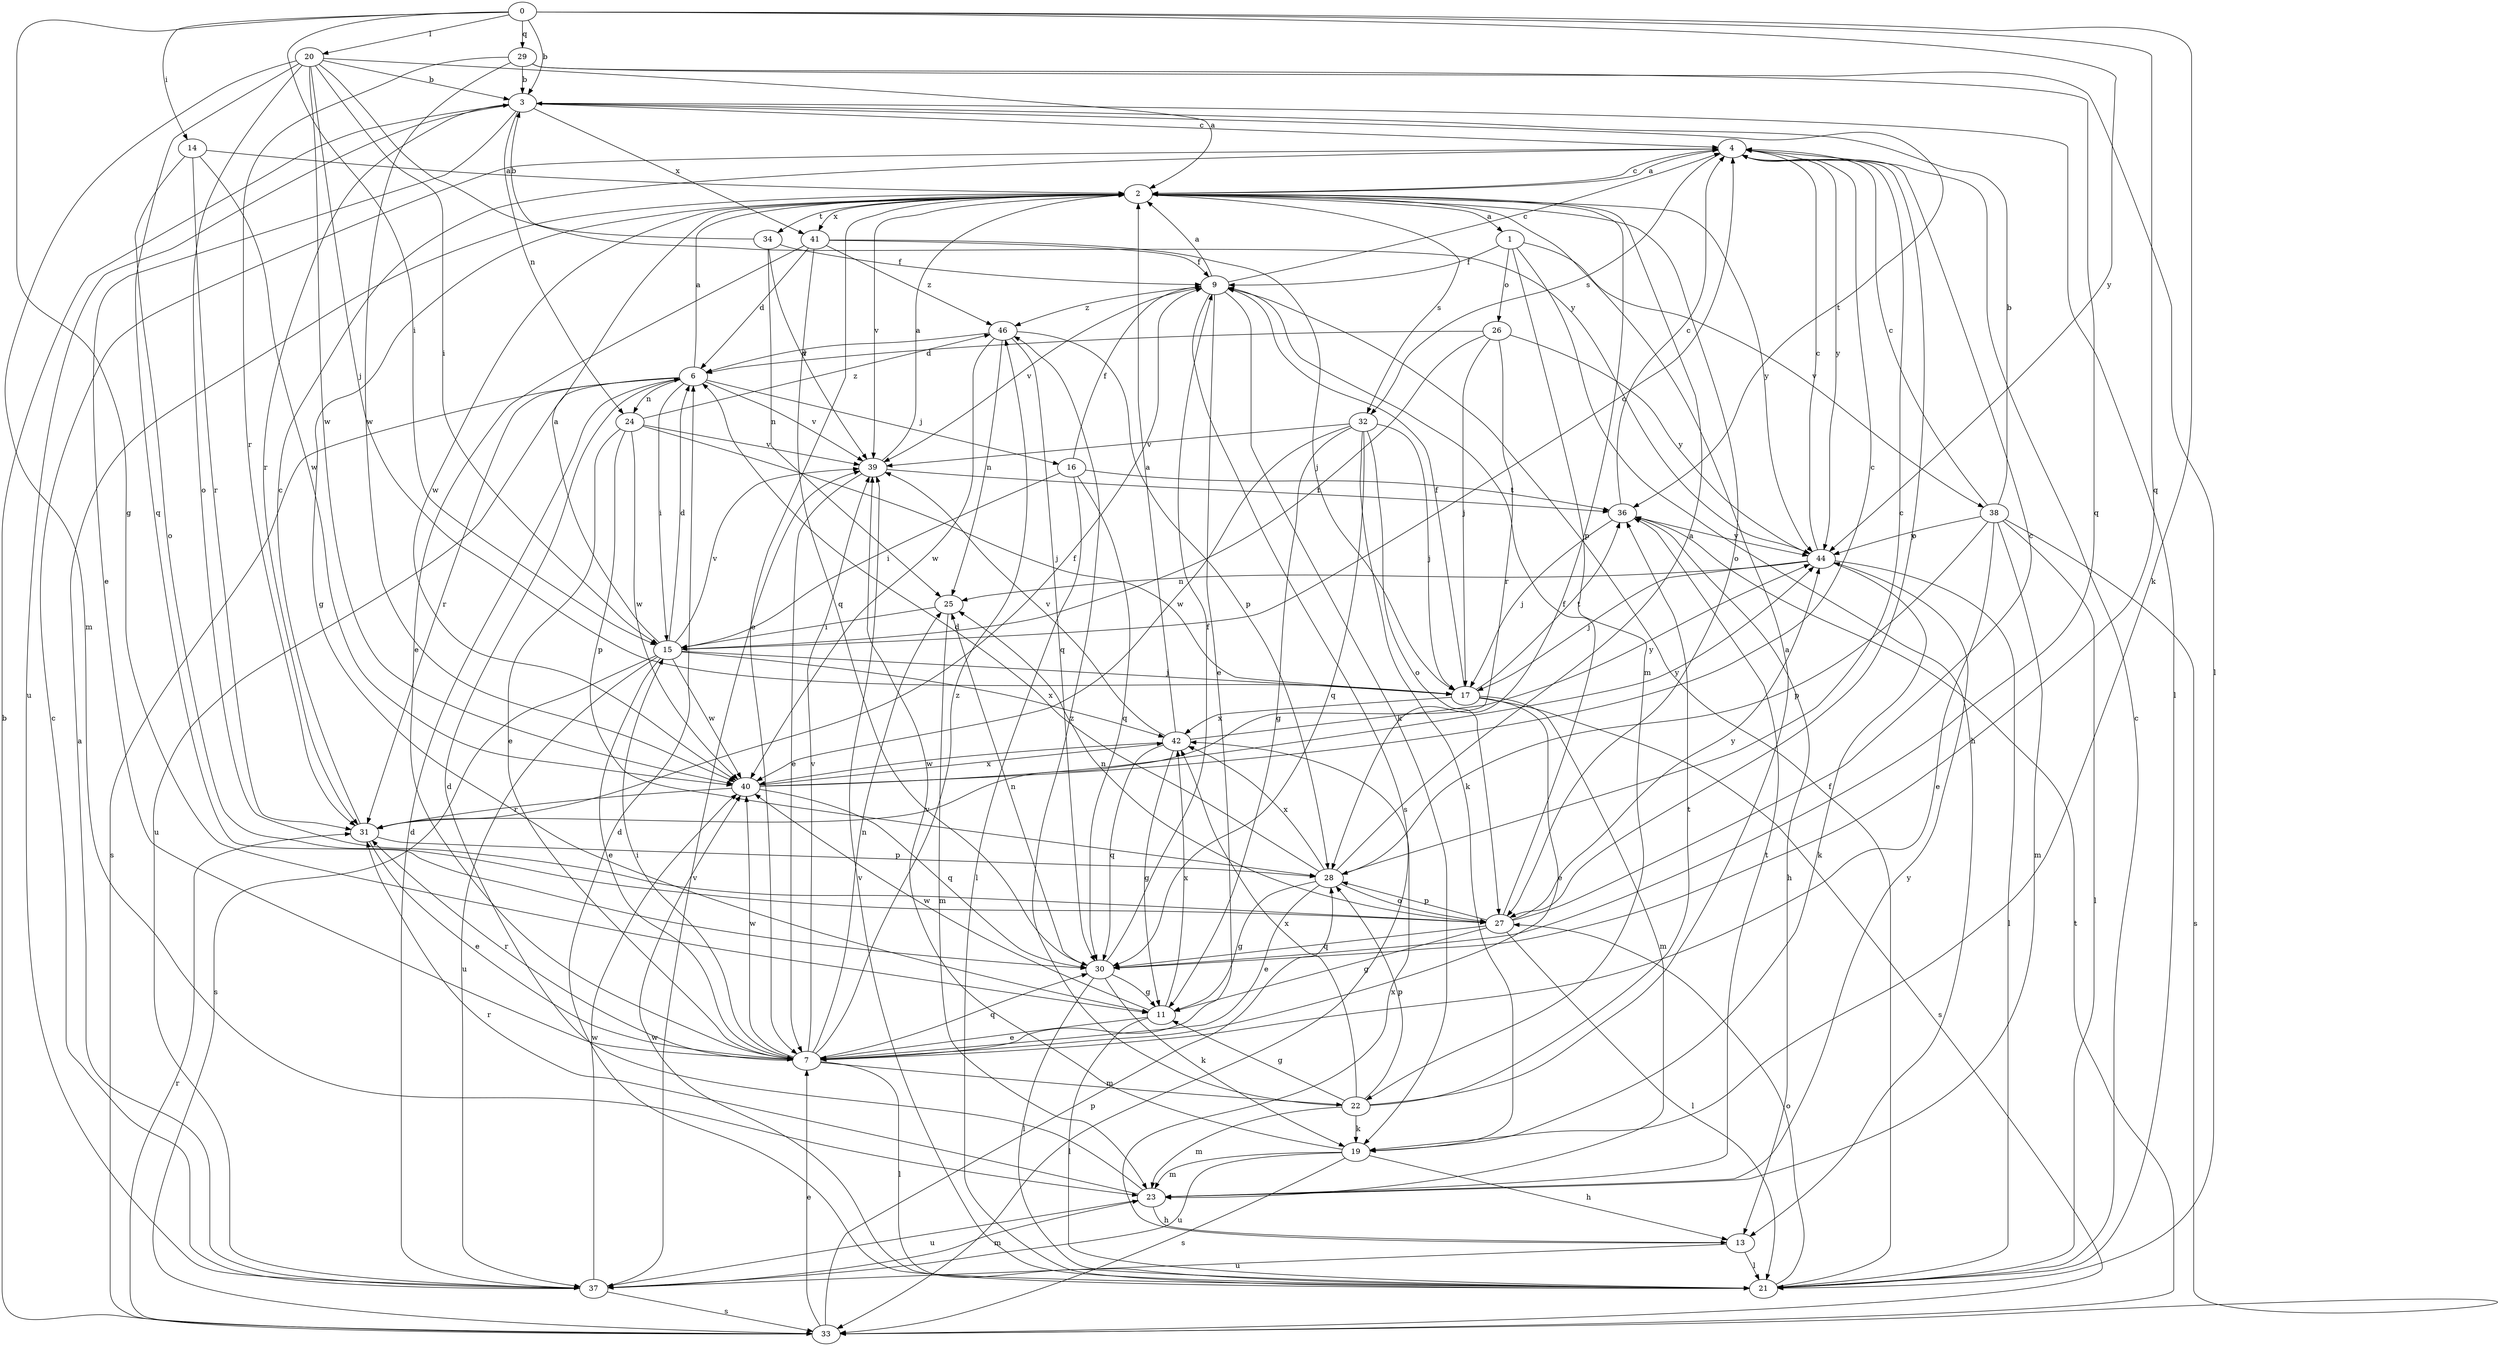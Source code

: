 strict digraph  {
0;
1;
2;
3;
4;
6;
7;
9;
11;
13;
14;
15;
16;
17;
19;
20;
21;
22;
23;
24;
25;
26;
27;
28;
29;
30;
31;
32;
33;
34;
36;
37;
38;
39;
40;
41;
42;
44;
46;
0 -> 3  [label=b];
0 -> 11  [label=g];
0 -> 14  [label=i];
0 -> 15  [label=i];
0 -> 19  [label=k];
0 -> 20  [label=l];
0 -> 29  [label=q];
0 -> 30  [label=q];
0 -> 44  [label=y];
1 -> 9  [label=f];
1 -> 13  [label=h];
1 -> 22  [label=m];
1 -> 26  [label=o];
1 -> 38  [label=v];
2 -> 1  [label=a];
2 -> 4  [label=c];
2 -> 7  [label=e];
2 -> 11  [label=g];
2 -> 27  [label=o];
2 -> 28  [label=p];
2 -> 32  [label=s];
2 -> 34  [label=t];
2 -> 39  [label=v];
2 -> 40  [label=w];
2 -> 41  [label=x];
2 -> 44  [label=y];
3 -> 4  [label=c];
3 -> 7  [label=e];
3 -> 21  [label=l];
3 -> 24  [label=n];
3 -> 31  [label=r];
3 -> 36  [label=t];
3 -> 37  [label=u];
3 -> 41  [label=x];
4 -> 2  [label=a];
4 -> 27  [label=o];
4 -> 32  [label=s];
4 -> 44  [label=y];
6 -> 2  [label=a];
6 -> 15  [label=i];
6 -> 16  [label=j];
6 -> 24  [label=n];
6 -> 31  [label=r];
6 -> 33  [label=s];
6 -> 37  [label=u];
6 -> 39  [label=v];
7 -> 15  [label=i];
7 -> 21  [label=l];
7 -> 22  [label=m];
7 -> 25  [label=n];
7 -> 30  [label=q];
7 -> 31  [label=r];
7 -> 39  [label=v];
7 -> 40  [label=w];
7 -> 46  [label=z];
9 -> 2  [label=a];
9 -> 4  [label=c];
9 -> 7  [label=e];
9 -> 19  [label=k];
9 -> 33  [label=s];
9 -> 39  [label=v];
9 -> 46  [label=z];
11 -> 7  [label=e];
11 -> 21  [label=l];
11 -> 40  [label=w];
11 -> 42  [label=x];
13 -> 21  [label=l];
13 -> 37  [label=u];
13 -> 42  [label=x];
14 -> 2  [label=a];
14 -> 27  [label=o];
14 -> 31  [label=r];
14 -> 40  [label=w];
15 -> 2  [label=a];
15 -> 4  [label=c];
15 -> 6  [label=d];
15 -> 7  [label=e];
15 -> 17  [label=j];
15 -> 33  [label=s];
15 -> 37  [label=u];
15 -> 39  [label=v];
15 -> 40  [label=w];
15 -> 42  [label=x];
16 -> 9  [label=f];
16 -> 15  [label=i];
16 -> 21  [label=l];
16 -> 30  [label=q];
16 -> 36  [label=t];
17 -> 7  [label=e];
17 -> 9  [label=f];
17 -> 23  [label=m];
17 -> 33  [label=s];
17 -> 36  [label=t];
17 -> 42  [label=x];
19 -> 13  [label=h];
19 -> 23  [label=m];
19 -> 33  [label=s];
19 -> 37  [label=u];
19 -> 39  [label=v];
20 -> 2  [label=a];
20 -> 3  [label=b];
20 -> 15  [label=i];
20 -> 17  [label=j];
20 -> 23  [label=m];
20 -> 27  [label=o];
20 -> 30  [label=q];
20 -> 40  [label=w];
20 -> 44  [label=y];
21 -> 4  [label=c];
21 -> 6  [label=d];
21 -> 9  [label=f];
21 -> 27  [label=o];
21 -> 39  [label=v];
21 -> 40  [label=w];
22 -> 2  [label=a];
22 -> 11  [label=g];
22 -> 19  [label=k];
22 -> 23  [label=m];
22 -> 28  [label=p];
22 -> 36  [label=t];
22 -> 42  [label=x];
22 -> 46  [label=z];
23 -> 6  [label=d];
23 -> 13  [label=h];
23 -> 31  [label=r];
23 -> 36  [label=t];
23 -> 37  [label=u];
23 -> 44  [label=y];
24 -> 7  [label=e];
24 -> 17  [label=j];
24 -> 28  [label=p];
24 -> 39  [label=v];
24 -> 40  [label=w];
24 -> 46  [label=z];
25 -> 15  [label=i];
25 -> 23  [label=m];
26 -> 6  [label=d];
26 -> 15  [label=i];
26 -> 17  [label=j];
26 -> 31  [label=r];
26 -> 44  [label=y];
27 -> 4  [label=c];
27 -> 9  [label=f];
27 -> 11  [label=g];
27 -> 21  [label=l];
27 -> 25  [label=n];
27 -> 28  [label=p];
27 -> 30  [label=q];
27 -> 44  [label=y];
28 -> 2  [label=a];
28 -> 4  [label=c];
28 -> 6  [label=d];
28 -> 7  [label=e];
28 -> 11  [label=g];
28 -> 27  [label=o];
28 -> 42  [label=x];
29 -> 3  [label=b];
29 -> 21  [label=l];
29 -> 30  [label=q];
29 -> 31  [label=r];
29 -> 40  [label=w];
30 -> 9  [label=f];
30 -> 11  [label=g];
30 -> 19  [label=k];
30 -> 21  [label=l];
30 -> 25  [label=n];
31 -> 4  [label=c];
31 -> 7  [label=e];
31 -> 9  [label=f];
31 -> 28  [label=p];
32 -> 11  [label=g];
32 -> 17  [label=j];
32 -> 19  [label=k];
32 -> 27  [label=o];
32 -> 30  [label=q];
32 -> 39  [label=v];
32 -> 40  [label=w];
33 -> 3  [label=b];
33 -> 7  [label=e];
33 -> 28  [label=p];
33 -> 31  [label=r];
33 -> 36  [label=t];
34 -> 3  [label=b];
34 -> 9  [label=f];
34 -> 25  [label=n];
34 -> 39  [label=v];
36 -> 4  [label=c];
36 -> 13  [label=h];
36 -> 17  [label=j];
36 -> 44  [label=y];
37 -> 2  [label=a];
37 -> 4  [label=c];
37 -> 6  [label=d];
37 -> 23  [label=m];
37 -> 33  [label=s];
37 -> 39  [label=v];
37 -> 40  [label=w];
38 -> 3  [label=b];
38 -> 4  [label=c];
38 -> 7  [label=e];
38 -> 21  [label=l];
38 -> 23  [label=m];
38 -> 28  [label=p];
38 -> 33  [label=s];
38 -> 44  [label=y];
39 -> 2  [label=a];
39 -> 7  [label=e];
39 -> 36  [label=t];
40 -> 4  [label=c];
40 -> 30  [label=q];
40 -> 31  [label=r];
40 -> 42  [label=x];
40 -> 44  [label=y];
41 -> 6  [label=d];
41 -> 7  [label=e];
41 -> 9  [label=f];
41 -> 17  [label=j];
41 -> 30  [label=q];
41 -> 46  [label=z];
42 -> 2  [label=a];
42 -> 11  [label=g];
42 -> 30  [label=q];
42 -> 39  [label=v];
42 -> 40  [label=w];
42 -> 44  [label=y];
44 -> 4  [label=c];
44 -> 17  [label=j];
44 -> 19  [label=k];
44 -> 21  [label=l];
44 -> 25  [label=n];
46 -> 6  [label=d];
46 -> 25  [label=n];
46 -> 28  [label=p];
46 -> 30  [label=q];
46 -> 40  [label=w];
}
